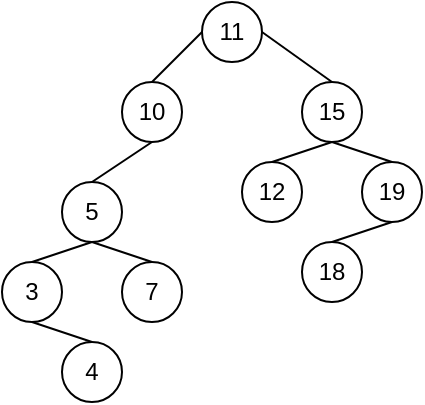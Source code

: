 <mxfile version="24.7.17">
  <diagram name="Page-1" id="J7svzsXxS-O0ttcFhhyu">
    <mxGraphModel dx="242" dy="303" grid="1" gridSize="10" guides="1" tooltips="1" connect="1" arrows="1" fold="1" page="1" pageScale="1" pageWidth="850" pageHeight="1100" math="0" shadow="0">
      <root>
        <mxCell id="0" />
        <mxCell id="1" parent="0" />
        <mxCell id="BEHm9YUiC9FpWBu7tDKx-1" value="11&lt;span style=&quot;color: rgba(0, 0, 0, 0); font-family: monospace; font-size: 0px; text-align: start; text-wrap: nowrap;&quot;&gt;%3CmxGraphModel%3E%3Croot%3E%3CmxCell%20id%3D%220%22%2F%3E%3CmxCell%20id%3D%221%22%20parent%3D%220%22%2F%3E%3CmxCell%20id%3D%222%22%20value%3D%224%22%20style%3D%22ellipse%3BwhiteSpace%3Dwrap%3Bhtml%3D1%3Baspect%3Dfixed%3B%22%20vertex%3D%221%22%20parent%3D%221%22%3E%3CmxGeometry%20x%3D%22190%22%20y%3D%22130%22%20width%3D%2230%22%20height%3D%2230%22%20as%3D%22geometry%22%2F%3E%3C%2FmxCell%3E%3C%2Froot%3E%3C%2FmxGraphModel%3E&lt;/span&gt;&lt;span style=&quot;color: rgba(0, 0, 0, 0); font-family: monospace; font-size: 0px; text-align: start; text-wrap: nowrap;&quot;&gt;%3CmxGraphModel%3E%3Croot%3E%3CmxCell%20id%3D%220%22%2F%3E%3CmxCell%20id%3D%221%22%20parent%3D%220%22%2F%3E%3CmxCell%20id%3D%222%22%20value%3D%224%22%20style%3D%22ellipse%3BwhiteSpace%3Dwrap%3Bhtml%3D1%3Baspect%3Dfixed%3B%22%20vertex%3D%221%22%20parent%3D%221%22%3E%3CmxGeometry%20x%3D%22190%22%20y%3D%22130%22%20width%3D%2230%22%20height%3D%2230%22%20as%3D%22geometry%22%2F%3E%3C%2FmxCell%3E%3C%2Froot%3E%3C%2FmxGraphModel%3E&lt;/span&gt;" style="ellipse;whiteSpace=wrap;html=1;aspect=fixed;" vertex="1" parent="1">
          <mxGeometry x="160" y="70" width="30" height="30" as="geometry" />
        </mxCell>
        <mxCell id="BEHm9YUiC9FpWBu7tDKx-4" value="10" style="ellipse;whiteSpace=wrap;html=1;aspect=fixed;" vertex="1" parent="1">
          <mxGeometry x="120" y="110" width="30" height="30" as="geometry" />
        </mxCell>
        <mxCell id="BEHm9YUiC9FpWBu7tDKx-5" value="5" style="ellipse;whiteSpace=wrap;html=1;aspect=fixed;" vertex="1" parent="1">
          <mxGeometry x="90" y="160" width="30" height="30" as="geometry" />
        </mxCell>
        <mxCell id="BEHm9YUiC9FpWBu7tDKx-6" value="3" style="ellipse;whiteSpace=wrap;html=1;aspect=fixed;" vertex="1" parent="1">
          <mxGeometry x="60" y="200" width="30" height="30" as="geometry" />
        </mxCell>
        <mxCell id="BEHm9YUiC9FpWBu7tDKx-7" value="4" style="ellipse;whiteSpace=wrap;html=1;aspect=fixed;" vertex="1" parent="1">
          <mxGeometry x="90" y="240" width="30" height="30" as="geometry" />
        </mxCell>
        <mxCell id="BEHm9YUiC9FpWBu7tDKx-8" value="7" style="ellipse;whiteSpace=wrap;html=1;aspect=fixed;" vertex="1" parent="1">
          <mxGeometry x="120" y="200" width="30" height="30" as="geometry" />
        </mxCell>
        <mxCell id="BEHm9YUiC9FpWBu7tDKx-9" value="15" style="ellipse;whiteSpace=wrap;html=1;aspect=fixed;" vertex="1" parent="1">
          <mxGeometry x="210" y="110" width="30" height="30" as="geometry" />
        </mxCell>
        <mxCell id="BEHm9YUiC9FpWBu7tDKx-10" value="12" style="ellipse;whiteSpace=wrap;html=1;aspect=fixed;" vertex="1" parent="1">
          <mxGeometry x="180" y="150" width="30" height="30" as="geometry" />
        </mxCell>
        <mxCell id="BEHm9YUiC9FpWBu7tDKx-11" value="19" style="ellipse;whiteSpace=wrap;html=1;aspect=fixed;" vertex="1" parent="1">
          <mxGeometry x="240" y="150" width="30" height="30" as="geometry" />
        </mxCell>
        <mxCell id="BEHm9YUiC9FpWBu7tDKx-12" value="18" style="ellipse;whiteSpace=wrap;html=1;aspect=fixed;direction=south;" vertex="1" parent="1">
          <mxGeometry x="210" y="190" width="30" height="30" as="geometry" />
        </mxCell>
        <mxCell id="BEHm9YUiC9FpWBu7tDKx-21" value="" style="endArrow=none;html=1;rounded=0;entryX=0;entryY=0.5;entryDx=0;entryDy=0;exitX=0.5;exitY=0;exitDx=0;exitDy=0;" edge="1" parent="1" source="BEHm9YUiC9FpWBu7tDKx-4" target="BEHm9YUiC9FpWBu7tDKx-1">
          <mxGeometry width="50" height="50" relative="1" as="geometry">
            <mxPoint x="150" y="200" as="sourcePoint" />
            <mxPoint x="200" y="150" as="targetPoint" />
          </mxGeometry>
        </mxCell>
        <mxCell id="BEHm9YUiC9FpWBu7tDKx-22" value="" style="endArrow=none;html=1;rounded=0;entryX=0.5;entryY=0;entryDx=0;entryDy=0;exitX=0.5;exitY=1;exitDx=0;exitDy=0;" edge="1" parent="1" source="BEHm9YUiC9FpWBu7tDKx-4" target="BEHm9YUiC9FpWBu7tDKx-5">
          <mxGeometry width="50" height="50" relative="1" as="geometry">
            <mxPoint x="156" y="124" as="sourcePoint" />
            <mxPoint x="170" y="100" as="targetPoint" />
          </mxGeometry>
        </mxCell>
        <mxCell id="BEHm9YUiC9FpWBu7tDKx-23" value="" style="endArrow=none;html=1;rounded=0;entryX=0.5;entryY=0;entryDx=0;entryDy=0;exitX=0.5;exitY=1;exitDx=0;exitDy=0;" edge="1" parent="1" source="BEHm9YUiC9FpWBu7tDKx-5" target="BEHm9YUiC9FpWBu7tDKx-6">
          <mxGeometry width="50" height="50" relative="1" as="geometry">
            <mxPoint x="134" y="146" as="sourcePoint" />
            <mxPoint x="124" y="160" as="targetPoint" />
          </mxGeometry>
        </mxCell>
        <mxCell id="BEHm9YUiC9FpWBu7tDKx-24" value="" style="endArrow=none;html=1;rounded=0;entryX=0.5;entryY=1;entryDx=0;entryDy=0;exitX=0.5;exitY=0;exitDx=0;exitDy=0;" edge="1" parent="1" source="BEHm9YUiC9FpWBu7tDKx-7" target="BEHm9YUiC9FpWBu7tDKx-6">
          <mxGeometry width="50" height="50" relative="1" as="geometry">
            <mxPoint x="104" y="186" as="sourcePoint" />
            <mxPoint x="96" y="204" as="targetPoint" />
          </mxGeometry>
        </mxCell>
        <mxCell id="BEHm9YUiC9FpWBu7tDKx-25" value="" style="endArrow=none;html=1;rounded=0;entryX=0.5;entryY=1;entryDx=0;entryDy=0;exitX=0.5;exitY=0;exitDx=0;exitDy=0;" edge="1" parent="1" source="BEHm9YUiC9FpWBu7tDKx-8" target="BEHm9YUiC9FpWBu7tDKx-5">
          <mxGeometry width="50" height="50" relative="1" as="geometry">
            <mxPoint x="104" y="244" as="sourcePoint" />
            <mxPoint x="96" y="226" as="targetPoint" />
          </mxGeometry>
        </mxCell>
        <mxCell id="BEHm9YUiC9FpWBu7tDKx-26" value="" style="endArrow=none;html=1;rounded=0;entryX=0.5;entryY=0;entryDx=0;entryDy=0;exitX=1;exitY=0.5;exitDx=0;exitDy=0;" edge="1" parent="1" source="BEHm9YUiC9FpWBu7tDKx-1" target="BEHm9YUiC9FpWBu7tDKx-9">
          <mxGeometry width="50" height="50" relative="1" as="geometry">
            <mxPoint x="144" y="204" as="sourcePoint" />
            <mxPoint x="126" y="186" as="targetPoint" />
          </mxGeometry>
        </mxCell>
        <mxCell id="BEHm9YUiC9FpWBu7tDKx-27" value="" style="endArrow=none;html=1;rounded=0;entryX=0.5;entryY=0;entryDx=0;entryDy=0;exitX=0.5;exitY=1;exitDx=0;exitDy=0;" edge="1" parent="1" source="BEHm9YUiC9FpWBu7tDKx-9" target="BEHm9YUiC9FpWBu7tDKx-11">
          <mxGeometry width="50" height="50" relative="1" as="geometry">
            <mxPoint x="198" y="101" as="sourcePoint" />
            <mxPoint x="214" y="124" as="targetPoint" />
          </mxGeometry>
        </mxCell>
        <mxCell id="BEHm9YUiC9FpWBu7tDKx-28" value="" style="endArrow=none;html=1;rounded=0;entryX=0.5;entryY=1;entryDx=0;entryDy=0;exitX=0.5;exitY=0;exitDx=0;exitDy=0;" edge="1" parent="1" source="BEHm9YUiC9FpWBu7tDKx-10" target="BEHm9YUiC9FpWBu7tDKx-9">
          <mxGeometry width="50" height="50" relative="1" as="geometry">
            <mxPoint x="225" y="150" as="sourcePoint" />
            <mxPoint x="231" y="168" as="targetPoint" />
          </mxGeometry>
        </mxCell>
        <mxCell id="BEHm9YUiC9FpWBu7tDKx-29" value="" style="endArrow=none;html=1;rounded=0;entryX=0.5;entryY=1;entryDx=0;entryDy=0;exitX=0;exitY=0.5;exitDx=0;exitDy=0;" edge="1" parent="1" source="BEHm9YUiC9FpWBu7tDKx-12" target="BEHm9YUiC9FpWBu7tDKx-11">
          <mxGeometry width="50" height="50" relative="1" as="geometry">
            <mxPoint x="196" y="174" as="sourcePoint" />
            <mxPoint x="214" y="146" as="targetPoint" />
          </mxGeometry>
        </mxCell>
      </root>
    </mxGraphModel>
  </diagram>
</mxfile>
